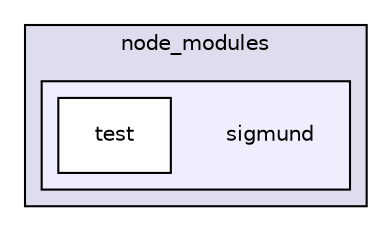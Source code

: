 digraph "gulp-src/node_modules/gulp/node_modules/vinyl-fs/node_modules/glob-watcher/node_modules/gaze/node_modules/globule/node_modules/minimatch/node_modules/sigmund" {
  compound=true
  node [ fontsize="10", fontname="Helvetica"];
  edge [ labelfontsize="10", labelfontname="Helvetica"];
  subgraph clusterdir_65bf5be1110f6b86f468b4cb2195b372 {
    graph [ bgcolor="#ddddee", pencolor="black", label="node_modules" fontname="Helvetica", fontsize="10", URL="dir_65bf5be1110f6b86f468b4cb2195b372.html"]
  subgraph clusterdir_04df3dc166eae0a79610608586367086 {
    graph [ bgcolor="#eeeeff", pencolor="black", label="" URL="dir_04df3dc166eae0a79610608586367086.html"];
    dir_04df3dc166eae0a79610608586367086 [shape=plaintext label="sigmund"];
    dir_b5d5fda9e0eddae5f076cd67b49a8cb6 [shape=box label="test" color="black" fillcolor="white" style="filled" URL="dir_b5d5fda9e0eddae5f076cd67b49a8cb6.html"];
  }
  }
}

